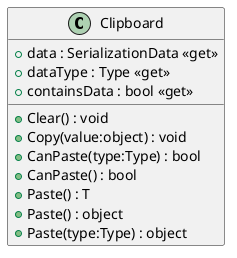 @startuml
class Clipboard {
    + data : SerializationData <<get>>
    + dataType : Type <<get>>
    + containsData : bool <<get>>
    + Clear() : void
    + Copy(value:object) : void
    + CanPaste(type:Type) : bool
    + CanPaste() : bool
    + Paste() : T
    + Paste() : object
    + Paste(type:Type) : object
}
@enduml
